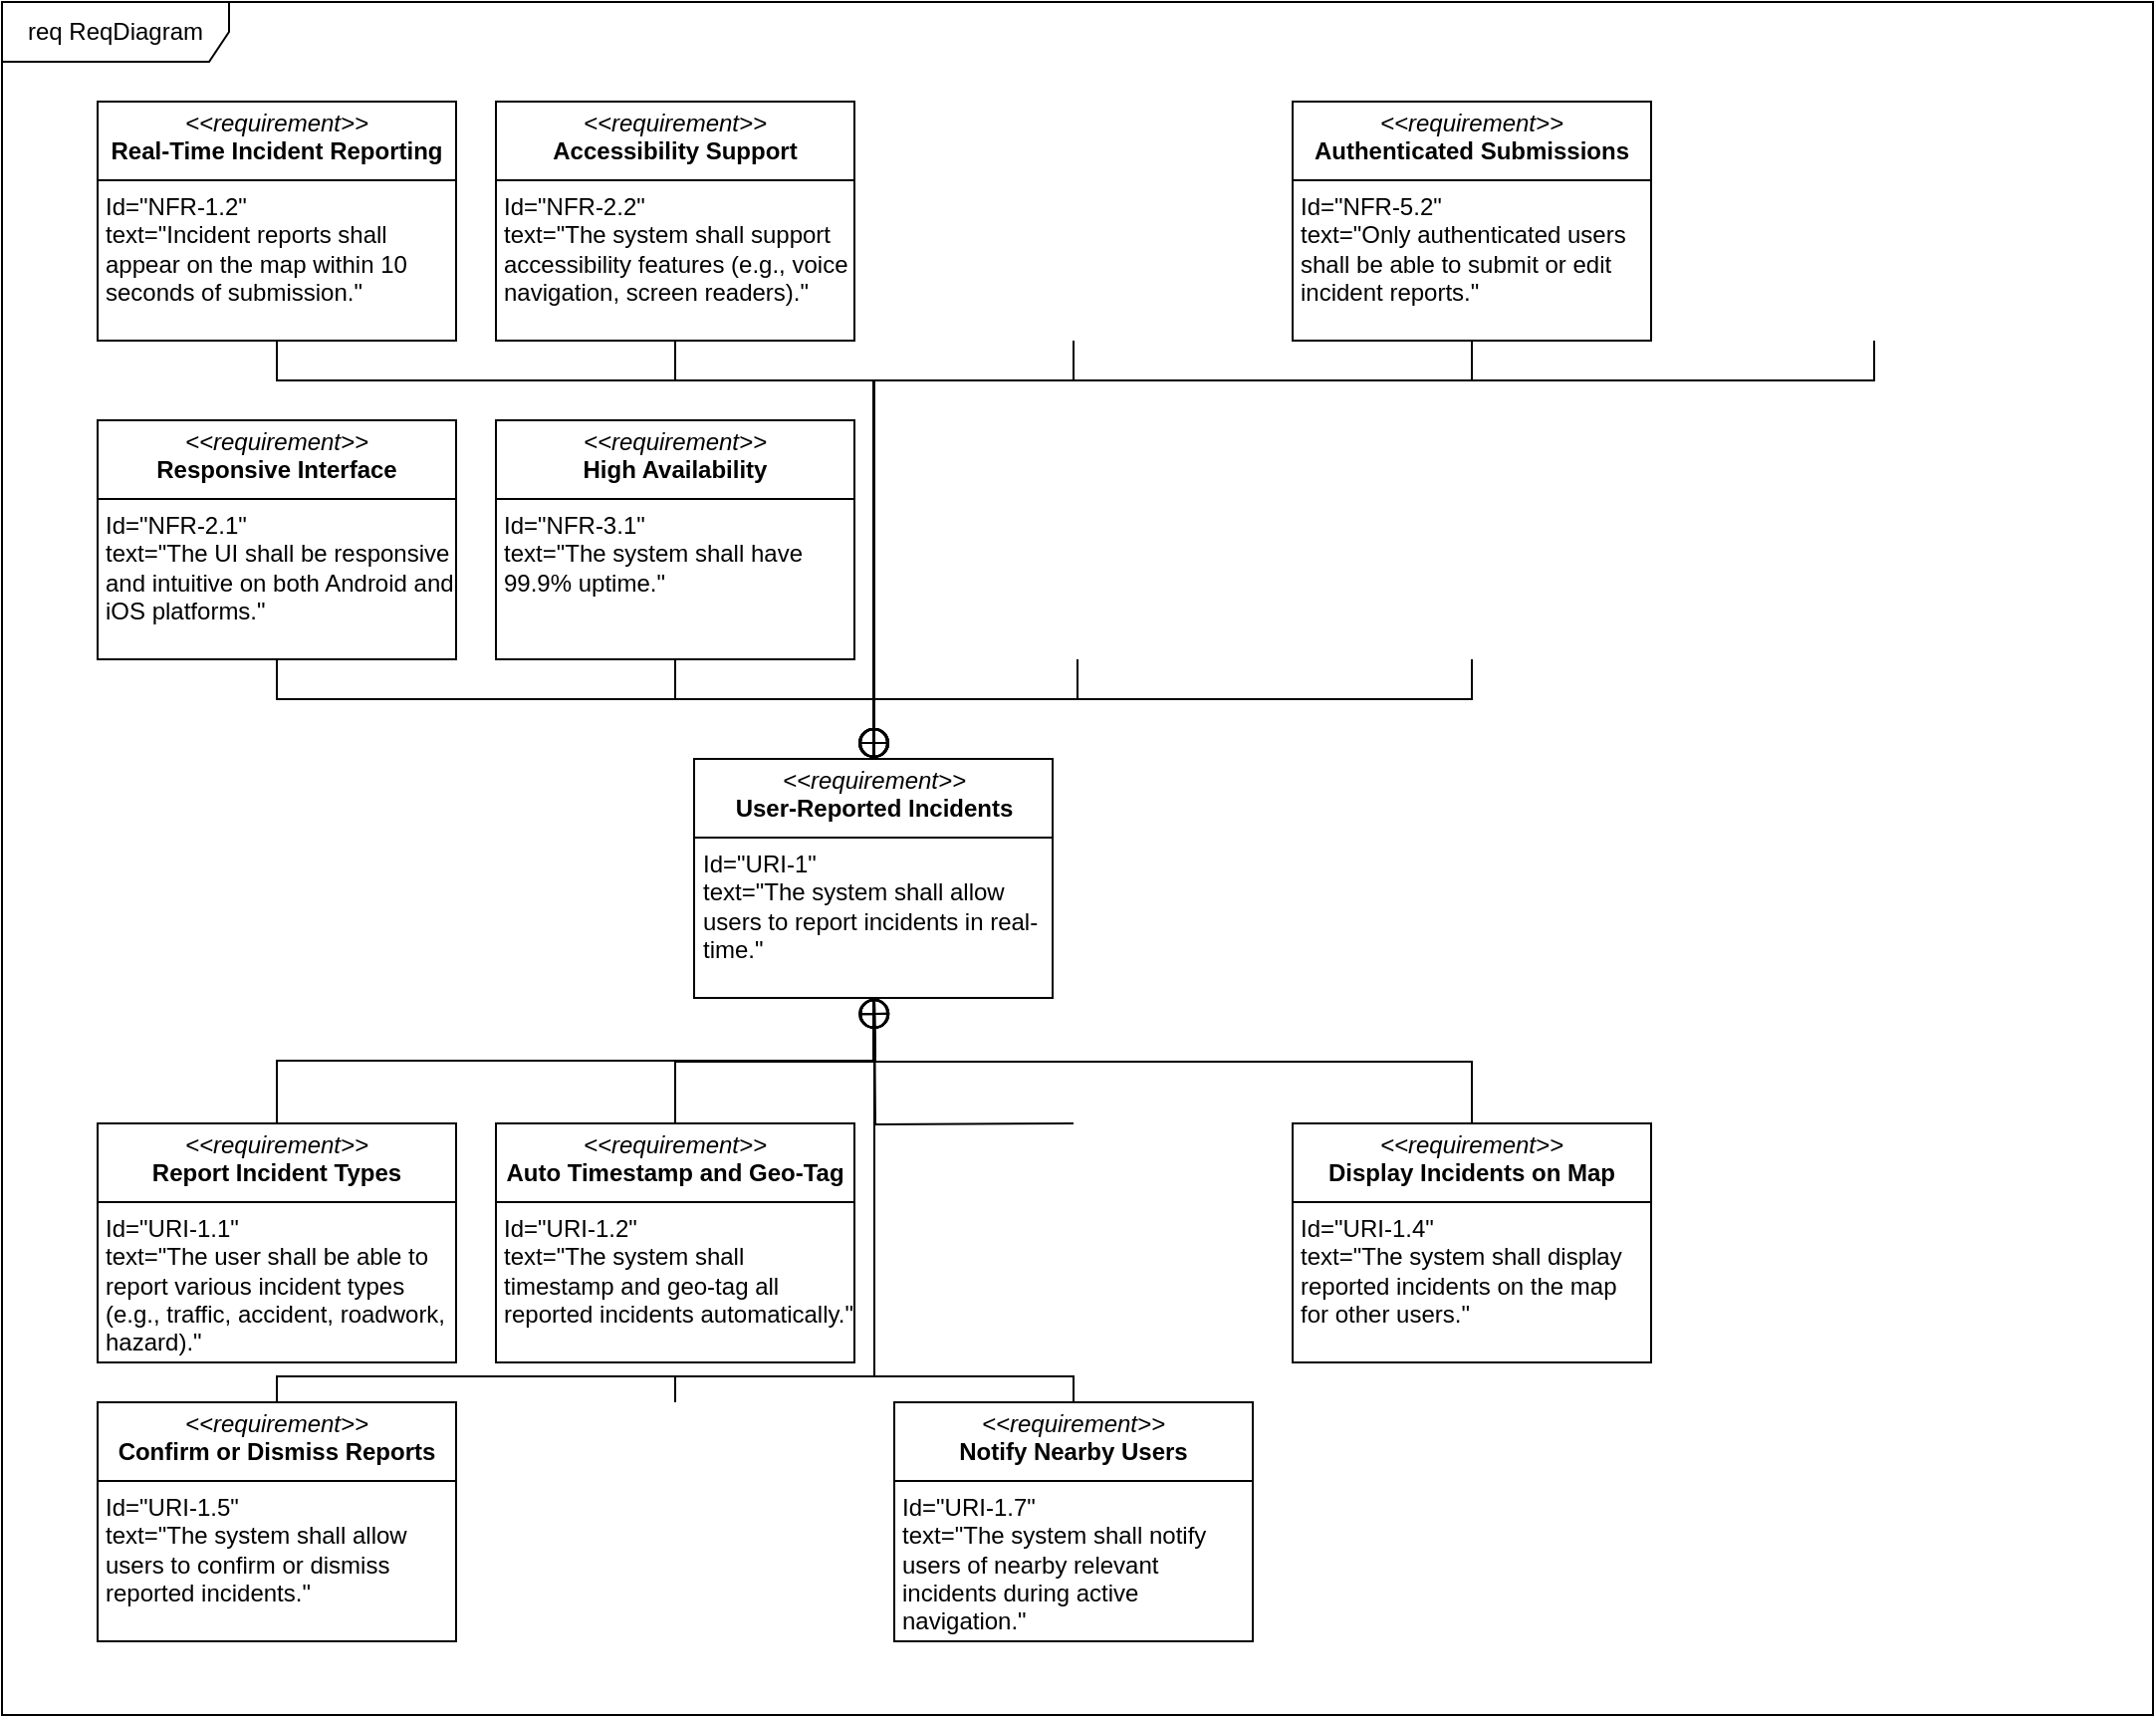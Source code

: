 <mxfile version="26.2.13">
  <diagram name="Página-1" id="IlDYEZVzDNYxJnUhvPW0">
    <mxGraphModel dx="-262" dy="644" grid="1" gridSize="10" guides="1" tooltips="1" connect="1" arrows="1" fold="1" page="1" pageScale="1" pageWidth="827" pageHeight="1169" math="0" shadow="0">
      <root>
        <mxCell id="0" />
        <mxCell id="1" parent="0" />
        <mxCell id="yQdaAu0om8zAUkcLIiNm-24" value="req ReqDiagram" style="shape=umlFrame;whiteSpace=wrap;html=1;pointerEvents=0;width=114;height=30;" parent="1" vertex="1">
          <mxGeometry x="2020" y="110" width="1080" height="860" as="geometry" />
        </mxCell>
        <mxCell id="yQdaAu0om8zAUkcLIiNm-25" value="&lt;p style=&quot;margin:0px;margin-top:4px;text-align:center;&quot;&gt;&lt;i&gt;&amp;lt;&amp;lt;requirement&amp;gt;&amp;gt;&lt;/i&gt;&lt;br&gt;&lt;b&gt;User-Reported Incidents&lt;/b&gt;&lt;/p&gt;&lt;hr size=&quot;1&quot; style=&quot;border-style:solid;&quot;&gt;&lt;p style=&quot;margin:0px;margin-left:4px;&quot;&gt;Id=&quot;URI-1&quot;&lt;/p&gt;&lt;p style=&quot;margin:0px;margin-left:4px;&quot;&gt;text=&quot;&lt;span id=&quot;docs-internal-guid-d911a3a4-7fff-c349-394f-7dc3954f3160&quot;&gt;&lt;span style=&quot;font-family: Arial, sans-serif; background-color: transparent; font-variant-numeric: normal; font-variant-east-asian: normal; font-variant-alternates: normal; font-variant-position: normal; font-variant-emoji: normal; vertical-align: baseline; white-space-collapse: preserve;&quot;&gt;&lt;font style=&quot;&quot;&gt;The system shall allow users to report incidents in real-time.&lt;/font&gt;&lt;/span&gt;&lt;/span&gt;&quot;&lt;/p&gt;" style="verticalAlign=top;align=left;overflow=fill;html=1;whiteSpace=wrap;" parent="1" vertex="1">
          <mxGeometry x="2367.5" y="490" width="180" height="120" as="geometry" />
        </mxCell>
        <mxCell id="yQdaAu0om8zAUkcLIiNm-26" style="edgeStyle=orthogonalEdgeStyle;rounded=0;orthogonalLoop=1;jettySize=auto;html=1;exitX=0.5;exitY=0;exitDx=0;exitDy=0;entryX=0.5;entryY=1;entryDx=0;entryDy=0;endArrow=circlePlus;endFill=0;" parent="1" source="yQdaAu0om8zAUkcLIiNm-41" target="yQdaAu0om8zAUkcLIiNm-25" edge="1">
          <mxGeometry relative="1" as="geometry" />
        </mxCell>
        <mxCell id="yQdaAu0om8zAUkcLIiNm-27" style="edgeStyle=orthogonalEdgeStyle;rounded=0;orthogonalLoop=1;jettySize=auto;html=1;exitX=0.5;exitY=0;exitDx=0;exitDy=0;endArrow=circlePlus;endFill=0;" parent="1" source="yQdaAu0om8zAUkcLIiNm-28" edge="1">
          <mxGeometry relative="1" as="geometry">
            <mxPoint x="2458.0" y="610.0" as="targetPoint" />
          </mxGeometry>
        </mxCell>
        <mxCell id="yQdaAu0om8zAUkcLIiNm-28" value="&lt;p style=&quot;margin:0px;margin-top:4px;text-align:center;&quot;&gt;&lt;i&gt;&amp;lt;&amp;lt;requirement&amp;gt;&amp;gt;&lt;/i&gt;&lt;br&gt;&lt;b&gt;Auto Timestamp and Geo-Tag&lt;/b&gt;&lt;/p&gt;&lt;hr size=&quot;1&quot; style=&quot;border-style:solid;&quot;&gt;&lt;p style=&quot;margin:0px;margin-left:4px;&quot;&gt;Id=&quot;URI-1.2&quot;&lt;/p&gt;&lt;p style=&quot;margin:0px;margin-left:4px;&quot;&gt;text=&quot;&lt;span id=&quot;docs-internal-guid-708ae59c-7fff-505c-e996-c11401c9822c&quot;&gt;&lt;span style=&quot;font-family: Arial, sans-serif; background-color: transparent; font-variant-numeric: normal; font-variant-east-asian: normal; font-variant-alternates: normal; font-variant-position: normal; font-variant-emoji: normal; vertical-align: baseline; white-space-collapse: preserve;&quot;&gt;&lt;font&gt;The system shall timestamp and geo-tag all reported incidents automatically.&lt;/font&gt;&lt;/span&gt;&lt;/span&gt;&quot;&lt;/p&gt;" style="verticalAlign=top;align=left;overflow=fill;html=1;whiteSpace=wrap;" parent="1" vertex="1">
          <mxGeometry x="2268" y="673" width="180" height="120" as="geometry" />
        </mxCell>
        <mxCell id="yQdaAu0om8zAUkcLIiNm-29" style="edgeStyle=orthogonalEdgeStyle;rounded=0;orthogonalLoop=1;jettySize=auto;html=1;exitX=0.5;exitY=0;exitDx=0;exitDy=0;endArrow=circlePlus;endFill=0;" parent="1" edge="1">
          <mxGeometry relative="1" as="geometry">
            <mxPoint x="2458.0" y="610.0" as="targetPoint" />
            <mxPoint x="2558" y="673" as="sourcePoint" />
          </mxGeometry>
        </mxCell>
        <mxCell id="yQdaAu0om8zAUkcLIiNm-31" style="edgeStyle=orthogonalEdgeStyle;rounded=0;orthogonalLoop=1;jettySize=auto;html=1;exitX=0.5;exitY=0;exitDx=0;exitDy=0;endArrow=circlePlus;endFill=0;" parent="1" source="yQdaAu0om8zAUkcLIiNm-32" edge="1">
          <mxGeometry relative="1" as="geometry">
            <mxPoint x="2458.0" y="610.0" as="targetPoint" />
          </mxGeometry>
        </mxCell>
        <mxCell id="yQdaAu0om8zAUkcLIiNm-32" value="&lt;p style=&quot;margin:0px;margin-top:4px;text-align:center;&quot;&gt;&lt;i&gt;&amp;lt;&amp;lt;requirement&amp;gt;&amp;gt;&lt;/i&gt;&lt;br&gt;&lt;b&gt;Display Incidents on Map&lt;/b&gt;&lt;/p&gt;&lt;hr size=&quot;1&quot; style=&quot;border-style:solid;&quot;&gt;&lt;p style=&quot;margin:0px;margin-left:4px;&quot;&gt;Id=&quot;URI-1.4&quot;&lt;/p&gt;&lt;p style=&quot;margin:0px;margin-left:4px;&quot;&gt;text=&quot;&lt;span id=&quot;docs-internal-guid-1f2168ce-7fff-34c7-2674-8f81e91afe93&quot;&gt;&lt;span style=&quot;font-family: Arial, sans-serif; background-color: transparent; font-variant-numeric: normal; font-variant-east-asian: normal; font-variant-alternates: normal; font-variant-position: normal; font-variant-emoji: normal; vertical-align: baseline; white-space-collapse: preserve;&quot;&gt;&lt;font&gt;The system shall display reported incidents on the map for other users.&lt;/font&gt;&lt;/span&gt;&lt;/span&gt;&quot;&lt;/p&gt;" style="verticalAlign=top;align=left;overflow=fill;html=1;whiteSpace=wrap;" parent="1" vertex="1">
          <mxGeometry x="2668" y="673" width="180" height="120" as="geometry" />
        </mxCell>
        <mxCell id="yQdaAu0om8zAUkcLIiNm-33" style="edgeStyle=orthogonalEdgeStyle;rounded=0;orthogonalLoop=1;jettySize=auto;html=1;exitX=0.5;exitY=0;exitDx=0;exitDy=0;endArrow=circlePlus;endFill=0;" parent="1" source="yQdaAu0om8zAUkcLIiNm-34" edge="1">
          <mxGeometry relative="1" as="geometry">
            <mxPoint x="2458.0" y="610.0" as="targetPoint" />
            <Array as="points">
              <mxPoint x="2158" y="800" />
              <mxPoint x="2458" y="800" />
            </Array>
          </mxGeometry>
        </mxCell>
        <mxCell id="yQdaAu0om8zAUkcLIiNm-34" value="&lt;p style=&quot;margin:0px;margin-top:4px;text-align:center;&quot;&gt;&lt;i&gt;&amp;lt;&amp;lt;requirement&amp;gt;&amp;gt;&lt;/i&gt;&lt;br&gt;&lt;b&gt;Confirm or Dismiss Reports&lt;/b&gt;&lt;/p&gt;&lt;hr size=&quot;1&quot; style=&quot;border-style:solid;&quot;&gt;&lt;p style=&quot;margin:0px;margin-left:4px;&quot;&gt;Id=&quot;URI-1.5&quot;&lt;/p&gt;&lt;p style=&quot;margin:0px;margin-left:4px;&quot;&gt;text=&quot;&lt;span id=&quot;docs-internal-guid-b5bdd2fd-7fff-8ccc-647e-68f819f424a8&quot;&gt;&lt;span style=&quot;font-family: Arial, sans-serif; background-color: transparent; font-variant-numeric: normal; font-variant-east-asian: normal; font-variant-alternates: normal; font-variant-position: normal; font-variant-emoji: normal; vertical-align: baseline; white-space-collapse: preserve;&quot;&gt;&lt;font&gt;The system shall allow users to confirm or dismiss reported incidents.&lt;/font&gt;&lt;/span&gt;&lt;/span&gt;&quot;&lt;/p&gt;" style="verticalAlign=top;align=left;overflow=fill;html=1;whiteSpace=wrap;" parent="1" vertex="1">
          <mxGeometry x="2068" y="813" width="180" height="120" as="geometry" />
        </mxCell>
        <mxCell id="yQdaAu0om8zAUkcLIiNm-35" style="edgeStyle=orthogonalEdgeStyle;rounded=0;orthogonalLoop=1;jettySize=auto;html=1;exitX=0.5;exitY=0;exitDx=0;exitDy=0;endArrow=circlePlus;endFill=0;" parent="1" edge="1">
          <mxGeometry relative="1" as="geometry">
            <mxPoint x="2458.0" y="610.0" as="targetPoint" />
            <Array as="points">
              <mxPoint x="2358" y="800" />
              <mxPoint x="2458" y="800" />
            </Array>
            <mxPoint x="2358" y="813" as="sourcePoint" />
          </mxGeometry>
        </mxCell>
        <mxCell id="yQdaAu0om8zAUkcLIiNm-37" style="edgeStyle=orthogonalEdgeStyle;rounded=0;orthogonalLoop=1;jettySize=auto;html=1;exitX=0.5;exitY=0;exitDx=0;exitDy=0;endArrow=circlePlus;endFill=0;" parent="1" source="yQdaAu0om8zAUkcLIiNm-38" target="yQdaAu0om8zAUkcLIiNm-25" edge="1">
          <mxGeometry relative="1" as="geometry">
            <mxPoint x="2458.0" y="620.0" as="targetPoint" />
            <Array as="points">
              <mxPoint x="2558" y="800" />
              <mxPoint x="2458" y="800" />
            </Array>
          </mxGeometry>
        </mxCell>
        <mxCell id="yQdaAu0om8zAUkcLIiNm-38" value="&lt;p style=&quot;margin:0px;margin-top:4px;text-align:center;&quot;&gt;&lt;i&gt;&amp;lt;&amp;lt;requirement&amp;gt;&amp;gt;&lt;/i&gt;&lt;br&gt;&lt;b&gt;Notify Nearby Users&lt;/b&gt;&lt;/p&gt;&lt;hr size=&quot;1&quot; style=&quot;border-style:solid;&quot;&gt;&lt;p style=&quot;margin:0px;margin-left:4px;&quot;&gt;Id=&quot;URI-1.7&quot;&lt;/p&gt;&lt;p style=&quot;margin:0px;margin-left:4px;&quot;&gt;text=&quot;&lt;span style=&quot;background-color: transparent; text-wrap-mode: nowrap; color: rgba(0, 0, 0, 0); font-family: monospace;&quot;&gt;&lt;span style=&quot;&quot; id=&quot;docs-internal-guid-864b0356-7fff-6a59-0511-b1d0bc856990&quot;&gt;&lt;span style=&quot;font-family: Arial, sans-serif; color: rgb(0, 0, 0); background-color: transparent; font-variant-numeric: normal; font-variant-east-asian: normal; font-variant-alternates: normal; font-variant-position: normal; font-variant-emoji: normal; vertical-align: baseline; white-space: pre-wrap;&quot;&gt;&lt;font&gt;The system shall notify users of nearby relevant incidents during active navigation.&lt;/font&gt;&lt;/span&gt;&lt;/span&gt;&lt;span style=&quot;font-size: 0px;&quot;&gt;%3CmxGraphModel%3E%3Croot%3E%3CmxCell%20id%3D%220%22%2F%3E%3CmxCell%20id%3D%221%22%20parent%3D%220%22%2F%3E%3CmxCell%20id%3D%222%22%20value%3D%22%26lt%3Bp%20style%3D%26quot%3Bmargin%3A0px%3Bmargin-top%3A4px%3Btext-align%3Acenter%3B%26quot%3B%26gt%3B%26lt%3Bi%26gt%3B%26amp%3Blt%3B%26amp%3Blt%3Brequirement%26amp%3Bgt%3B%26amp%3Bgt%3B%26lt%3B%2Fi%26gt%3B%26lt%3Bbr%26gt%3B%26lt%3Bb%26gt%3BSave%20Route%26lt%3B%2Fb%26gt%3B%26lt%3B%2Fp%26gt%3B%26lt%3Bhr%20size%3D%26quot%3B1%26quot%3B%20style%3D%26quot%3Bborder-style%3Asolid%3B%26quot%3B%26gt%3B%26lt%3Bp%20style%3D%26quot%3Bmargin%3A0px%3Bmargin-left%3A4px%3B%26quot%3B%26gt%3BId%3D%26quot%3BMSR-1.6%26quot%3B%26lt%3B%2Fp%26gt%3B%26lt%3Bp%20style%3D%26quot%3Bmargin%3A0px%3Bmargin-left%3A4px%3B%26quot%3B%26gt%3Btext%3D%26quot%3B%26lt%3Bspan%20id%3D%26quot%3Bdocs-internal-guid-bf6a09b7-7fff-7673-dde0-d15843a8d085%26quot%3B%26gt%3B%26lt%3Bspan%20style%3D%26quot%3Bfont-family%3A%20Arial%2C%20sans-serif%3B%20background-color%3A%20transparent%3B%20font-variant-numeric%3A%20normal%3B%20font-variant-east-asian%3A%20normal%3B%20font-variant-alternates%3A%20normal%3B%20font-variant-position%3A%20normal%3B%20font-variant-emoji%3A%20normal%3B%20vertical-align%3A%20baseline%3B%20white-space-collapse%3A%20preserve%3B%26quot%3B%26gt%3B%26lt%3Bfont%26gt%3BThe%20system%20shall%20allow%20saving%20a%20multi-stop%20route%20as%20a%20favorite%20or%20recurring%20route.%26lt%3B%2Ffont%26gt%3B%26lt%3B%2Fspan%26gt%3B%26lt%3B%2Fspan%26gt%3B%26quot%3B%26lt%3B%2Fp%26gt%3B%22%20style%3D%22verticalAlign%3Dtop%3Balign%3Dleft%3Boverflow%3Dfill%3Bhtml%3D1%3BwhiteSpace%3Dwrap%3B%22%20vertex%3D%221%22%20parent%3D%221%22%3E%3CmxGeometry%20x%3D%221680%22%20y%3D%22841%22%20width%3D%22180%22%20height%3D%22120%22%20as%3D%22geometry%22%2F%3E%3C%2FmxCell%3E%3C%2Froot%3E%3C%2FmxGraphModel%3E&lt;/span&gt;&lt;/span&gt;&lt;span style=&quot;background-color: transparent; color: light-dark(rgb(0, 0, 0), rgb(255, 255, 255));&quot;&gt;&quot;&lt;/span&gt;&lt;/p&gt;" style="verticalAlign=top;align=left;overflow=fill;html=1;whiteSpace=wrap;" parent="1" vertex="1">
          <mxGeometry x="2468" y="813" width="180" height="120" as="geometry" />
        </mxCell>
        <mxCell id="yQdaAu0om8zAUkcLIiNm-41" value="&lt;p style=&quot;margin:0px;margin-top:4px;text-align:center;&quot;&gt;&lt;i&gt;&amp;lt;&amp;lt;requirement&amp;gt;&amp;gt;&lt;/i&gt;&lt;br&gt;&lt;b&gt;Report Incident Types&lt;/b&gt;&lt;/p&gt;&lt;hr size=&quot;1&quot; style=&quot;border-style:solid;&quot;&gt;&lt;p style=&quot;margin:0px;margin-left:4px;&quot;&gt;Id=&quot;URI-1.1&quot;&lt;/p&gt;&lt;p style=&quot;margin:0px;margin-left:4px;&quot;&gt;text=&quot;&lt;span id=&quot;docs-internal-guid-e2dd91c9-7fff-d23b-b21f-197713011ba5&quot;&gt;&lt;span style=&quot;font-family: Arial, sans-serif; background-color: transparent; font-variant-numeric: normal; font-variant-east-asian: normal; font-variant-alternates: normal; font-variant-position: normal; font-variant-emoji: normal; vertical-align: baseline; white-space-collapse: preserve;&quot;&gt;&lt;font&gt;The user shall be able to report various incident types (e.g., traffic, accident, roadwork, hazard).&lt;/font&gt;&lt;/span&gt;&lt;/span&gt;&quot;&lt;/p&gt;" style="verticalAlign=top;align=left;overflow=fill;html=1;whiteSpace=wrap;" parent="1" vertex="1">
          <mxGeometry x="2068" y="673" width="180" height="120" as="geometry" />
        </mxCell>
        <mxCell id="2d_8gotsltEUQC4u3Hd0-24" style="edgeStyle=orthogonalEdgeStyle;rounded=0;orthogonalLoop=1;jettySize=auto;html=1;entryX=0.5;entryY=0;entryDx=0;entryDy=0;endArrow=circlePlus;endFill=0;" parent="1" source="oKgIYqmzzzvKaVtBbpCU-27" target="yQdaAu0om8zAUkcLIiNm-25" edge="1">
          <mxGeometry relative="1" as="geometry">
            <Array as="points">
              <mxPoint x="2158" y="300" />
              <mxPoint x="2458" y="300" />
            </Array>
          </mxGeometry>
        </mxCell>
        <mxCell id="oKgIYqmzzzvKaVtBbpCU-27" value="&lt;p style=&quot;margin:0px;margin-top:4px;text-align:center;&quot;&gt;&lt;i&gt;&amp;lt;&amp;lt;requirement&amp;gt;&amp;gt;&lt;/i&gt;&lt;br&gt;&lt;b&gt;Real-Time Incident Reporting&lt;/b&gt;&lt;/p&gt;&lt;hr size=&quot;1&quot; style=&quot;border-style:solid;&quot;&gt;&lt;p style=&quot;margin:0px;margin-left:4px;&quot;&gt;Id=&quot;NFR-1.2&quot;&lt;/p&gt;&lt;p style=&quot;margin:0px;margin-left:4px;&quot;&gt;text=&quot;Incident reports shall appear on the map within 10 seconds of submission.&quot;&lt;/p&gt;" style="verticalAlign=top;align=left;overflow=fill;html=1;whiteSpace=wrap;" parent="1" vertex="1">
          <mxGeometry x="2068" y="160" width="180" height="120" as="geometry" />
        </mxCell>
        <mxCell id="2d_8gotsltEUQC4u3Hd0-29" style="edgeStyle=orthogonalEdgeStyle;rounded=0;orthogonalLoop=1;jettySize=auto;html=1;entryX=0.5;entryY=0;entryDx=0;entryDy=0;endArrow=circlePlus;endFill=0;" parent="1" source="oKgIYqmzzzvKaVtBbpCU-29" target="yQdaAu0om8zAUkcLIiNm-25" edge="1">
          <mxGeometry relative="1" as="geometry">
            <Array as="points">
              <mxPoint x="2158" y="460" />
              <mxPoint x="2458" y="460" />
            </Array>
          </mxGeometry>
        </mxCell>
        <mxCell id="oKgIYqmzzzvKaVtBbpCU-29" value="&lt;p style=&quot;margin:0px;margin-top:4px;text-align:center;&quot;&gt;&lt;i&gt;&amp;lt;&amp;lt;requirement&amp;gt;&amp;gt;&lt;/i&gt;&lt;br&gt;&lt;b&gt;Responsive Interface&lt;/b&gt;&lt;/p&gt;&lt;hr size=&quot;1&quot; style=&quot;border-style:solid;&quot;&gt;&lt;p style=&quot;margin:0px;margin-left:4px;&quot;&gt;Id=&quot;NFR-2.1&quot;&lt;/p&gt;&lt;p style=&quot;margin:0px;margin-left:4px;&quot;&gt;text=&quot;The UI shall be responsive and intuitive on both Android and iOS platforms.&quot;&lt;/p&gt;" style="verticalAlign=top;align=left;overflow=fill;html=1;whiteSpace=wrap;" parent="1" vertex="1">
          <mxGeometry x="2068" y="320" width="180" height="120" as="geometry" />
        </mxCell>
        <mxCell id="2d_8gotsltEUQC4u3Hd0-25" style="edgeStyle=orthogonalEdgeStyle;rounded=0;orthogonalLoop=1;jettySize=auto;html=1;endArrow=circlePlus;endFill=0;" parent="1" source="oKgIYqmzzzvKaVtBbpCU-30" target="yQdaAu0om8zAUkcLIiNm-25" edge="1">
          <mxGeometry relative="1" as="geometry">
            <Array as="points">
              <mxPoint x="2358" y="300" />
              <mxPoint x="2458" y="300" />
            </Array>
          </mxGeometry>
        </mxCell>
        <mxCell id="oKgIYqmzzzvKaVtBbpCU-30" value="&lt;p style=&quot;margin:0px;margin-top:4px;text-align:center;&quot;&gt;&lt;i&gt;&amp;lt;&amp;lt;requirement&amp;gt;&amp;gt;&lt;/i&gt;&lt;br&gt;&lt;b&gt;Accessibility Support&lt;/b&gt;&lt;/p&gt;&lt;hr size=&quot;1&quot; style=&quot;border-style:solid;&quot;&gt;&lt;p style=&quot;margin:0px;margin-left:4px;&quot;&gt;Id=&quot;NFR-2.2&quot;&lt;/p&gt;&lt;p style=&quot;margin:0px;margin-left:4px;&quot;&gt;text=&quot;The system shall support accessibility features (e.g., voice navigation, screen readers).&quot;&lt;/p&gt;" style="verticalAlign=top;align=left;overflow=fill;html=1;whiteSpace=wrap;" parent="1" vertex="1">
          <mxGeometry x="2268" y="160" width="180" height="120" as="geometry" />
        </mxCell>
        <mxCell id="2d_8gotsltEUQC4u3Hd0-30" style="edgeStyle=orthogonalEdgeStyle;rounded=0;orthogonalLoop=1;jettySize=auto;html=1;endArrow=circlePlus;endFill=0;" parent="1" source="oKgIYqmzzzvKaVtBbpCU-32" target="yQdaAu0om8zAUkcLIiNm-25" edge="1">
          <mxGeometry relative="1" as="geometry">
            <Array as="points">
              <mxPoint x="2358" y="460" />
              <mxPoint x="2458" y="460" />
            </Array>
          </mxGeometry>
        </mxCell>
        <mxCell id="oKgIYqmzzzvKaVtBbpCU-32" value="&lt;p style=&quot;margin:0px;margin-top:4px;text-align:center;&quot;&gt;&lt;i&gt;&amp;lt;&amp;lt;requirement&amp;gt;&amp;gt;&lt;/i&gt;&lt;br&gt;&lt;b&gt;High Availability&lt;/b&gt;&lt;/p&gt;&lt;hr size=&quot;1&quot; style=&quot;border-style:solid;&quot;&gt;&lt;p style=&quot;margin:0px;margin-left:4px;&quot;&gt;Id=&quot;NFR-3.1&quot;&lt;/p&gt;&lt;p style=&quot;margin:0px;margin-left:4px;&quot;&gt;text=&quot;The system shall have 99.9% uptime.&quot;&lt;/p&gt;" style="verticalAlign=top;align=left;overflow=fill;html=1;whiteSpace=wrap;" parent="1" vertex="1">
          <mxGeometry x="2268" y="320" width="180" height="120" as="geometry" />
        </mxCell>
        <mxCell id="2d_8gotsltEUQC4u3Hd0-26" style="edgeStyle=orthogonalEdgeStyle;rounded=0;orthogonalLoop=1;jettySize=auto;html=1;endArrow=circlePlus;endFill=0;" parent="1" target="yQdaAu0om8zAUkcLIiNm-25" edge="1">
          <mxGeometry relative="1" as="geometry">
            <Array as="points">
              <mxPoint x="2558" y="300" />
              <mxPoint x="2458" y="300" />
            </Array>
            <mxPoint x="2558" y="280" as="sourcePoint" />
          </mxGeometry>
        </mxCell>
        <mxCell id="2d_8gotsltEUQC4u3Hd0-31" style="edgeStyle=orthogonalEdgeStyle;rounded=0;orthogonalLoop=1;jettySize=auto;html=1;endArrow=circlePlus;endFill=0;" parent="1" target="yQdaAu0om8zAUkcLIiNm-25" edge="1">
          <mxGeometry relative="1" as="geometry">
            <Array as="points">
              <mxPoint x="2560" y="460" />
              <mxPoint x="2458" y="460" />
            </Array>
            <mxPoint x="2560" y="440" as="sourcePoint" />
          </mxGeometry>
        </mxCell>
        <mxCell id="2d_8gotsltEUQC4u3Hd0-27" style="edgeStyle=orthogonalEdgeStyle;rounded=0;orthogonalLoop=1;jettySize=auto;html=1;endArrow=circlePlus;endFill=0;" parent="1" source="oKgIYqmzzzvKaVtBbpCU-38" target="yQdaAu0om8zAUkcLIiNm-25" edge="1">
          <mxGeometry relative="1" as="geometry">
            <Array as="points">
              <mxPoint x="2758" y="300" />
              <mxPoint x="2458" y="300" />
            </Array>
          </mxGeometry>
        </mxCell>
        <mxCell id="oKgIYqmzzzvKaVtBbpCU-38" value="&lt;p style=&quot;margin:0px;margin-top:4px;text-align:center;&quot;&gt;&lt;i&gt;&amp;lt;&amp;lt;requirement&amp;gt;&amp;gt;&lt;/i&gt;&lt;br&gt;&lt;b&gt;Authenticated Submissions&lt;/b&gt;&lt;/p&gt;&lt;hr size=&quot;1&quot; style=&quot;border-style:solid;&quot;&gt;&lt;p style=&quot;margin:0px;margin-left:4px;&quot;&gt;Id=&quot;NFR-5.2&quot;&lt;/p&gt;&lt;p style=&quot;margin:0px;margin-left:4px;&quot;&gt;text=&quot;Only authenticated users shall be able to submit or edit incident reports.&quot;&lt;/p&gt;" style="verticalAlign=top;align=left;overflow=fill;html=1;whiteSpace=wrap;" parent="1" vertex="1">
          <mxGeometry x="2668" y="160" width="180" height="120" as="geometry" />
        </mxCell>
        <mxCell id="2d_8gotsltEUQC4u3Hd0-32" style="edgeStyle=orthogonalEdgeStyle;rounded=0;orthogonalLoop=1;jettySize=auto;html=1;entryX=0.5;entryY=0;entryDx=0;entryDy=0;endArrow=circlePlus;endFill=0;" parent="1" target="yQdaAu0om8zAUkcLIiNm-25" edge="1">
          <mxGeometry relative="1" as="geometry">
            <Array as="points">
              <mxPoint x="2758" y="460" />
              <mxPoint x="2458" y="460" />
            </Array>
            <mxPoint x="2758" y="440" as="sourcePoint" />
          </mxGeometry>
        </mxCell>
        <mxCell id="2d_8gotsltEUQC4u3Hd0-28" style="edgeStyle=orthogonalEdgeStyle;rounded=0;orthogonalLoop=1;jettySize=auto;html=1;entryX=0.5;entryY=0;entryDx=0;entryDy=0;endArrow=circlePlus;endFill=0;" parent="1" target="yQdaAu0om8zAUkcLIiNm-25" edge="1">
          <mxGeometry relative="1" as="geometry">
            <Array as="points">
              <mxPoint x="2960" y="300" />
              <mxPoint x="2458" y="300" />
            </Array>
            <mxPoint x="2960" y="280" as="sourcePoint" />
          </mxGeometry>
        </mxCell>
      </root>
    </mxGraphModel>
  </diagram>
</mxfile>

